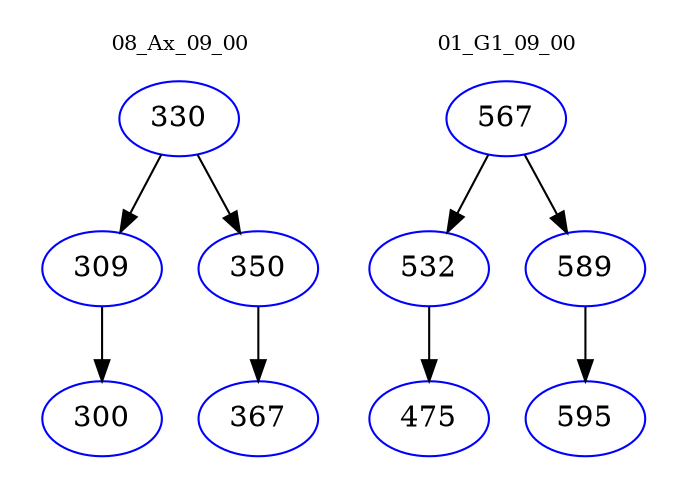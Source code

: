 digraph{
subgraph cluster_0 {
color = white
label = "08_Ax_09_00";
fontsize=10;
T0_330 [label="330", color="blue"]
T0_330 -> T0_309 [color="black"]
T0_309 [label="309", color="blue"]
T0_309 -> T0_300 [color="black"]
T0_300 [label="300", color="blue"]
T0_330 -> T0_350 [color="black"]
T0_350 [label="350", color="blue"]
T0_350 -> T0_367 [color="black"]
T0_367 [label="367", color="blue"]
}
subgraph cluster_1 {
color = white
label = "01_G1_09_00";
fontsize=10;
T1_567 [label="567", color="blue"]
T1_567 -> T1_532 [color="black"]
T1_532 [label="532", color="blue"]
T1_532 -> T1_475 [color="black"]
T1_475 [label="475", color="blue"]
T1_567 -> T1_589 [color="black"]
T1_589 [label="589", color="blue"]
T1_589 -> T1_595 [color="black"]
T1_595 [label="595", color="blue"]
}
}
